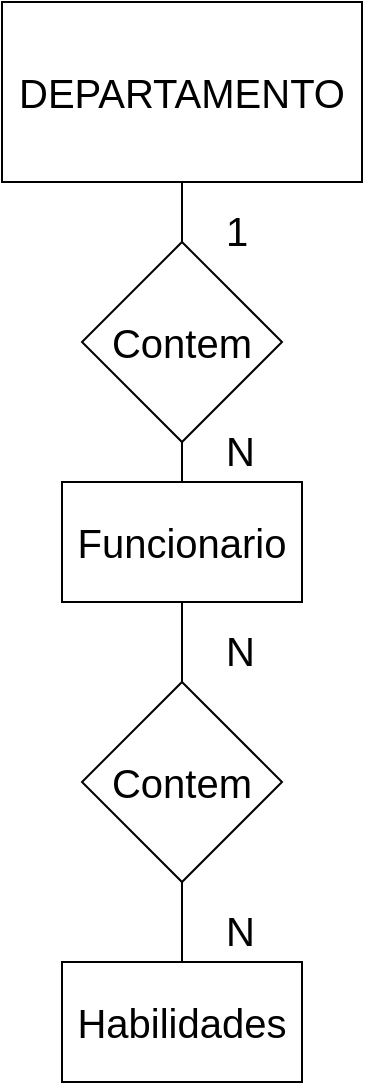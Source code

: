 <mxfile version="10.9.5" type="device"><diagram id="hiDCFes6bcCZZSqalOTd" name="Conceitual"><mxGraphModel dx="926" dy="628" grid="1" gridSize="10" guides="1" tooltips="1" connect="1" arrows="1" fold="1" page="1" pageScale="1" pageWidth="827" pageHeight="1169" math="0" shadow="0"><root><mxCell id="0"/><mxCell id="1" parent="0"/><mxCell id="bo3gVZNKqQ2L_hmLtKzX-1" value="&lt;font style=&quot;font-size: 20px&quot;&gt;DEPARTAMENTO&lt;/font&gt;" style="rounded=0;whiteSpace=wrap;html=1;" vertex="1" parent="1"><mxGeometry x="323" y="140" width="180" height="90" as="geometry"/></mxCell><mxCell id="bo3gVZNKqQ2L_hmLtKzX-4" value="&lt;span style=&quot;font-size: 20px&quot;&gt;Habilidades&lt;/span&gt;" style="rounded=0;whiteSpace=wrap;html=1;" vertex="1" parent="1"><mxGeometry x="353" y="620" width="120" height="60" as="geometry"/></mxCell><mxCell id="bo3gVZNKqQ2L_hmLtKzX-6" value="" style="endArrow=none;html=1;entryX=0.5;entryY=1;entryDx=0;entryDy=0;exitX=0.5;exitY=0;exitDx=0;exitDy=0;" edge="1" parent="1" source="bo3gVZNKqQ2L_hmLtKzX-3" target="bo3gVZNKqQ2L_hmLtKzX-1"><mxGeometry width="50" height="50" relative="1" as="geometry"><mxPoint x="370" y="280" as="sourcePoint"/><mxPoint x="420" y="230" as="targetPoint"/></mxGeometry></mxCell><mxCell id="bo3gVZNKqQ2L_hmLtKzX-5" value="&lt;font style=&quot;font-size: 20px&quot;&gt;Contem&lt;/font&gt;" style="rhombus;whiteSpace=wrap;html=1;" vertex="1" parent="1"><mxGeometry x="363" y="480" width="100" height="100" as="geometry"/></mxCell><mxCell id="bo3gVZNKqQ2L_hmLtKzX-7" value="" style="endArrow=none;html=1;entryX=0.5;entryY=1;entryDx=0;entryDy=0;exitX=0.5;exitY=0;exitDx=0;exitDy=0;" edge="1" parent="1" source="bo3gVZNKqQ2L_hmLtKzX-4" target="bo3gVZNKqQ2L_hmLtKzX-5"><mxGeometry width="50" height="50" relative="1" as="geometry"><mxPoint x="413" y="620" as="sourcePoint"/><mxPoint x="413" y="230" as="targetPoint"/></mxGeometry></mxCell><mxCell id="bo3gVZNKqQ2L_hmLtKzX-3" value="&lt;font style=&quot;font-size: 20px&quot;&gt;Contem&lt;/font&gt;" style="rhombus;whiteSpace=wrap;html=1;" vertex="1" parent="1"><mxGeometry x="363" y="260" width="100" height="100" as="geometry"/></mxCell><mxCell id="bo3gVZNKqQ2L_hmLtKzX-8" value="" style="endArrow=none;html=1;entryX=0.5;entryY=1;entryDx=0;entryDy=0;exitX=0.5;exitY=0;exitDx=0;exitDy=0;" edge="1" parent="1" source="bo3gVZNKqQ2L_hmLtKzX-2" target="bo3gVZNKqQ2L_hmLtKzX-3"><mxGeometry width="50" height="50" relative="1" as="geometry"><mxPoint x="413" y="480" as="sourcePoint"/><mxPoint x="413" y="230" as="targetPoint"/></mxGeometry></mxCell><mxCell id="bo3gVZNKqQ2L_hmLtKzX-2" value="&lt;font style=&quot;font-size: 20px&quot;&gt;Funcionario&lt;/font&gt;" style="rounded=0;whiteSpace=wrap;html=1;" vertex="1" parent="1"><mxGeometry x="353" y="380" width="120" height="60" as="geometry"/></mxCell><mxCell id="bo3gVZNKqQ2L_hmLtKzX-9" value="" style="endArrow=none;html=1;entryX=0.5;entryY=1;entryDx=0;entryDy=0;exitX=0.5;exitY=0;exitDx=0;exitDy=0;" edge="1" parent="1" source="bo3gVZNKqQ2L_hmLtKzX-5" target="bo3gVZNKqQ2L_hmLtKzX-2"><mxGeometry width="50" height="50" relative="1" as="geometry"><mxPoint x="413" y="480" as="sourcePoint"/><mxPoint x="413" y="360" as="targetPoint"/></mxGeometry></mxCell><mxCell id="bo3gVZNKqQ2L_hmLtKzX-11" value="&lt;font style=&quot;font-size: 20px&quot;&gt;1&lt;/font&gt;" style="text;html=1;resizable=0;points=[];autosize=1;align=left;verticalAlign=top;spacingTop=-4;" vertex="1" parent="1"><mxGeometry x="433" y="240" width="30" height="20" as="geometry"/></mxCell><mxCell id="bo3gVZNKqQ2L_hmLtKzX-12" value="&lt;span style=&quot;font-size: 20px&quot;&gt;N&lt;/span&gt;" style="text;html=1;resizable=0;points=[];autosize=1;align=left;verticalAlign=top;spacingTop=-4;" vertex="1" parent="1"><mxGeometry x="433" y="350" width="30" height="20" as="geometry"/></mxCell><mxCell id="bo3gVZNKqQ2L_hmLtKzX-13" value="&lt;span style=&quot;font-size: 20px&quot;&gt;N&lt;/span&gt;" style="text;html=1;resizable=0;points=[];autosize=1;align=left;verticalAlign=top;spacingTop=-4;" vertex="1" parent="1"><mxGeometry x="433" y="450" width="30" height="20" as="geometry"/></mxCell><mxCell id="bo3gVZNKqQ2L_hmLtKzX-14" value="&lt;span style=&quot;font-size: 20px&quot;&gt;N&lt;/span&gt;" style="text;html=1;resizable=0;points=[];autosize=1;align=left;verticalAlign=top;spacingTop=-4;" vertex="1" parent="1"><mxGeometry x="433" y="590" width="30" height="20" as="geometry"/></mxCell></root></mxGraphModel></diagram><diagram id="3tm0fOLEE6x0aSvqKC2s" name="Logico"><mxGraphModel dx="926" dy="628" grid="1" gridSize="10" guides="1" tooltips="1" connect="1" arrows="1" fold="1" page="1" pageScale="1" pageWidth="827" pageHeight="1169" math="0" shadow="0"><root><mxCell id="fDnpp3D0ZDg6oYYXZjt8-0"/><mxCell id="fDnpp3D0ZDg6oYYXZjt8-1" parent="fDnpp3D0ZDg6oYYXZjt8-0"/><mxCell id="fDnpp3D0ZDg6oYYXZjt8-2" value="HABILIDADES" style="swimlane;fontStyle=0;childLayout=stackLayout;horizontal=1;startSize=26;fillColor=#e0e0e0;horizontalStack=0;resizeParent=1;resizeParentMax=0;resizeLast=0;collapsible=1;marginBottom=0;swimlaneFillColor=#ffffff;align=center;fontSize=14;" vertex="1" parent="fDnpp3D0ZDg6oYYXZjt8-1"><mxGeometry x="330" y="240" width="160" height="82" as="geometry"/></mxCell><mxCell id="fDnpp3D0ZDg6oYYXZjt8-3" value="IdHabilidades: int" style="shape=partialRectangle;top=0;left=0;right=0;bottom=1;align=left;verticalAlign=middle;fillColor=none;spacingLeft=34;spacingRight=4;overflow=hidden;rotatable=0;points=[[0,0.5],[1,0.5]];portConstraint=eastwest;dropTarget=0;fontStyle=5;fontSize=12;" vertex="1" parent="fDnpp3D0ZDg6oYYXZjt8-2"><mxGeometry y="26" width="160" height="30" as="geometry"/></mxCell><mxCell id="fDnpp3D0ZDg6oYYXZjt8-4" value="PK" style="shape=partialRectangle;top=0;left=0;bottom=0;fillColor=none;align=left;verticalAlign=middle;spacingLeft=4;spacingRight=4;overflow=hidden;rotatable=0;points=[];portConstraint=eastwest;part=1;fontSize=12;" vertex="1" connectable="0" parent="fDnpp3D0ZDg6oYYXZjt8-3"><mxGeometry width="30" height="30" as="geometry"/></mxCell><mxCell id="fDnpp3D0ZDg6oYYXZjt8-5" value="Skills: string" style="shape=partialRectangle;top=0;left=0;right=0;bottom=0;align=left;verticalAlign=top;fillColor=none;spacingLeft=34;spacingRight=4;overflow=hidden;rotatable=0;points=[[0,0.5],[1,0.5]];portConstraint=eastwest;dropTarget=0;fontSize=12;" vertex="1" parent="fDnpp3D0ZDg6oYYXZjt8-2"><mxGeometry y="56" width="160" height="26" as="geometry"/></mxCell><mxCell id="fDnpp3D0ZDg6oYYXZjt8-6" value="" style="shape=partialRectangle;top=0;left=0;bottom=0;fillColor=none;align=left;verticalAlign=top;spacingLeft=4;spacingRight=4;overflow=hidden;rotatable=0;points=[];portConstraint=eastwest;part=1;fontSize=12;" vertex="1" connectable="0" parent="fDnpp3D0ZDg6oYYXZjt8-5"><mxGeometry width="30" height="26" as="geometry"/></mxCell><mxCell id="fDnpp3D0ZDg6oYYXZjt8-13" value="DEPARTAMENTO" style="swimlane;fontStyle=0;childLayout=stackLayout;horizontal=1;startSize=26;fillColor=#e0e0e0;horizontalStack=0;resizeParent=1;resizeParentMax=0;resizeLast=0;collapsible=1;marginBottom=0;swimlaneFillColor=#ffffff;align=center;fontSize=14;" vertex="1" parent="fDnpp3D0ZDg6oYYXZjt8-1"><mxGeometry x="10" y="240" width="200" height="82" as="geometry"/></mxCell><mxCell id="fDnpp3D0ZDg6oYYXZjt8-14" value="IdDepartamento: int" style="shape=partialRectangle;top=0;left=0;right=0;bottom=1;align=left;verticalAlign=middle;fillColor=none;spacingLeft=34;spacingRight=4;overflow=hidden;rotatable=0;points=[[0,0.5],[1,0.5]];portConstraint=eastwest;dropTarget=0;fontStyle=5;fontSize=12;" vertex="1" parent="fDnpp3D0ZDg6oYYXZjt8-13"><mxGeometry y="26" width="200" height="30" as="geometry"/></mxCell><mxCell id="fDnpp3D0ZDg6oYYXZjt8-15" value="PK" style="shape=partialRectangle;top=0;left=0;bottom=0;fillColor=none;align=left;verticalAlign=middle;spacingLeft=4;spacingRight=4;overflow=hidden;rotatable=0;points=[];portConstraint=eastwest;part=1;fontSize=12;" vertex="1" connectable="0" parent="fDnpp3D0ZDg6oYYXZjt8-14"><mxGeometry width="30" height="30" as="geometry"/></mxCell><mxCell id="fDnpp3D0ZDg6oYYXZjt8-16" value="NomeDepartamento: string" style="shape=partialRectangle;top=0;left=0;right=0;bottom=0;align=left;verticalAlign=top;fillColor=none;spacingLeft=34;spacingRight=4;overflow=hidden;rotatable=0;points=[[0,0.5],[1,0.5]];portConstraint=eastwest;dropTarget=0;fontSize=12;" vertex="1" parent="fDnpp3D0ZDg6oYYXZjt8-13"><mxGeometry y="56" width="200" height="26" as="geometry"/></mxCell><mxCell id="fDnpp3D0ZDg6oYYXZjt8-17" value="" style="shape=partialRectangle;top=0;left=0;bottom=0;fillColor=none;align=left;verticalAlign=top;spacingLeft=4;spacingRight=4;overflow=hidden;rotatable=0;points=[];portConstraint=eastwest;part=1;fontSize=12;" vertex="1" connectable="0" parent="fDnpp3D0ZDg6oYYXZjt8-16"><mxGeometry width="30" height="26" as="geometry"/></mxCell><mxCell id="fDnpp3D0ZDg6oYYXZjt8-25" value="FUNCIONARIO/HABILIDADES" style="swimlane;fontStyle=0;childLayout=stackLayout;horizontal=1;startSize=26;fillColor=#e0e0e0;horizontalStack=0;resizeParent=1;resizeParentMax=0;resizeLast=0;collapsible=1;marginBottom=0;swimlaneFillColor=#ffffff;align=center;fontSize=14;" vertex="1" parent="fDnpp3D0ZDg6oYYXZjt8-1"><mxGeometry x="560" y="237" width="210" height="82" as="geometry"/></mxCell><mxCell id="fDnpp3D0ZDg6oYYXZjt8-26" value="IdFuncionario: int" style="shape=partialRectangle;top=0;left=0;right=0;bottom=1;align=left;verticalAlign=middle;fillColor=none;spacingLeft=34;spacingRight=4;overflow=hidden;rotatable=0;points=[[0,0.5],[1,0.5]];portConstraint=eastwest;dropTarget=0;fontStyle=5;fontSize=12;" vertex="1" parent="fDnpp3D0ZDg6oYYXZjt8-25"><mxGeometry y="26" width="210" height="30" as="geometry"/></mxCell><mxCell id="fDnpp3D0ZDg6oYYXZjt8-27" value="FK" style="shape=partialRectangle;top=0;left=0;bottom=0;fillColor=none;align=left;verticalAlign=middle;spacingLeft=4;spacingRight=4;overflow=hidden;rotatable=0;points=[];portConstraint=eastwest;part=1;fontSize=12;" vertex="1" connectable="0" parent="fDnpp3D0ZDg6oYYXZjt8-26"><mxGeometry width="30" height="30" as="geometry"/></mxCell><mxCell id="fDnpp3D0ZDg6oYYXZjt8-28" value="IdHabilidades: int" style="shape=partialRectangle;top=0;left=0;right=0;bottom=0;align=left;verticalAlign=top;fillColor=none;spacingLeft=34;spacingRight=4;overflow=hidden;rotatable=0;points=[[0,0.5],[1,0.5]];portConstraint=eastwest;dropTarget=0;fontSize=12;" vertex="1" parent="fDnpp3D0ZDg6oYYXZjt8-25"><mxGeometry y="56" width="210" height="26" as="geometry"/></mxCell><mxCell id="fDnpp3D0ZDg6oYYXZjt8-29" value="FK" style="shape=partialRectangle;top=0;left=0;bottom=0;fillColor=none;align=left;verticalAlign=top;spacingLeft=4;spacingRight=4;overflow=hidden;rotatable=0;points=[];portConstraint=eastwest;part=1;fontSize=12;" vertex="1" connectable="0" parent="fDnpp3D0ZDg6oYYXZjt8-28"><mxGeometry width="30" height="26" as="geometry"/></mxCell><mxCell id="fDnpp3D0ZDg6oYYXZjt8-36" value="FUNCIONARIO" style="swimlane;fontStyle=0;childLayout=stackLayout;horizontal=1;startSize=26;fillColor=#e0e0e0;horizontalStack=0;resizeParent=1;resizeParentMax=0;resizeLast=0;collapsible=1;marginBottom=0;swimlaneFillColor=#ffffff;align=center;fontSize=14;" vertex="1" parent="fDnpp3D0ZDg6oYYXZjt8-1"><mxGeometry x="333" y="409" width="160" height="134" as="geometry"/></mxCell><mxCell id="fDnpp3D0ZDg6oYYXZjt8-37" value="IdFuncionario: int" style="shape=partialRectangle;top=0;left=0;right=0;bottom=1;align=left;verticalAlign=middle;fillColor=none;spacingLeft=34;spacingRight=4;overflow=hidden;rotatable=0;points=[[0,0.5],[1,0.5]];portConstraint=eastwest;dropTarget=0;fontStyle=5;fontSize=12;" vertex="1" parent="fDnpp3D0ZDg6oYYXZjt8-36"><mxGeometry y="26" width="160" height="30" as="geometry"/></mxCell><mxCell id="fDnpp3D0ZDg6oYYXZjt8-38" value="PK" style="shape=partialRectangle;top=0;left=0;bottom=0;fillColor=none;align=left;verticalAlign=middle;spacingLeft=4;spacingRight=4;overflow=hidden;rotatable=0;points=[];portConstraint=eastwest;part=1;fontSize=12;" vertex="1" connectable="0" parent="fDnpp3D0ZDg6oYYXZjt8-37"><mxGeometry width="30" height="30" as="geometry"/></mxCell><mxCell id="fDnpp3D0ZDg6oYYXZjt8-39" value="Nome: string" style="shape=partialRectangle;top=0;left=0;right=0;bottom=0;align=left;verticalAlign=top;fillColor=none;spacingLeft=34;spacingRight=4;overflow=hidden;rotatable=0;points=[[0,0.5],[1,0.5]];portConstraint=eastwest;dropTarget=0;fontSize=12;" vertex="1" parent="fDnpp3D0ZDg6oYYXZjt8-36"><mxGeometry y="56" width="160" height="26" as="geometry"/></mxCell><mxCell id="fDnpp3D0ZDg6oYYXZjt8-40" value="" style="shape=partialRectangle;top=0;left=0;bottom=0;fillColor=none;align=left;verticalAlign=top;spacingLeft=4;spacingRight=4;overflow=hidden;rotatable=0;points=[];portConstraint=eastwest;part=1;fontSize=12;" vertex="1" connectable="0" parent="fDnpp3D0ZDg6oYYXZjt8-39"><mxGeometry width="30" height="26" as="geometry"/></mxCell><mxCell id="fDnpp3D0ZDg6oYYXZjt8-41" value="IdDepartamento: int" style="shape=partialRectangle;top=0;left=0;right=0;bottom=0;align=left;verticalAlign=top;fillColor=none;spacingLeft=34;spacingRight=4;overflow=hidden;rotatable=0;points=[[0,0.5],[1,0.5]];portConstraint=eastwest;dropTarget=0;fontSize=12;" vertex="1" parent="fDnpp3D0ZDg6oYYXZjt8-36"><mxGeometry y="82" width="160" height="26" as="geometry"/></mxCell><mxCell id="fDnpp3D0ZDg6oYYXZjt8-42" value="FK" style="shape=partialRectangle;top=0;left=0;bottom=0;fillColor=none;align=left;verticalAlign=top;spacingLeft=4;spacingRight=4;overflow=hidden;rotatable=0;points=[];portConstraint=eastwest;part=1;fontSize=12;" vertex="1" connectable="0" parent="fDnpp3D0ZDg6oYYXZjt8-41"><mxGeometry width="30" height="26" as="geometry"/></mxCell><mxCell id="fDnpp3D0ZDg6oYYXZjt8-43" value="Salario:  float" style="shape=partialRectangle;top=0;left=0;right=0;bottom=0;align=left;verticalAlign=top;fillColor=none;spacingLeft=34;spacingRight=4;overflow=hidden;rotatable=0;points=[[0,0.5],[1,0.5]];portConstraint=eastwest;dropTarget=0;fontSize=12;" vertex="1" parent="fDnpp3D0ZDg6oYYXZjt8-36"><mxGeometry y="108" width="160" height="26" as="geometry"/></mxCell><mxCell id="fDnpp3D0ZDg6oYYXZjt8-44" value="" style="shape=partialRectangle;top=0;left=0;bottom=0;fillColor=none;align=left;verticalAlign=top;spacingLeft=4;spacingRight=4;overflow=hidden;rotatable=0;points=[];portConstraint=eastwest;part=1;fontSize=12;" vertex="1" connectable="0" parent="fDnpp3D0ZDg6oYYXZjt8-43"><mxGeometry width="30" height="26" as="geometry"/></mxCell><mxCell id="fDnpp3D0ZDg6oYYXZjt8-47" value="" style="endArrow=none;html=1;entryX=0.485;entryY=1.038;entryDx=0;entryDy=0;entryPerimeter=0;exitX=0;exitY=0.5;exitDx=0;exitDy=0;" edge="1" parent="fDnpp3D0ZDg6oYYXZjt8-1" source="fDnpp3D0ZDg6oYYXZjt8-41" target="fDnpp3D0ZDg6oYYXZjt8-16"><mxGeometry width="50" height="50" relative="1" as="geometry"><mxPoint x="107" y="500" as="sourcePoint"/><mxPoint x="150" y="390" as="targetPoint"/><Array as="points"><mxPoint x="107" y="504"/></Array></mxGeometry></mxCell><mxCell id="fDnpp3D0ZDg6oYYXZjt8-48" value="" style="endArrow=none;html=1;entryX=0.519;entryY=1.192;entryDx=0;entryDy=0;entryPerimeter=0;exitX=0.5;exitY=0;exitDx=0;exitDy=0;" edge="1" parent="fDnpp3D0ZDg6oYYXZjt8-1" source="fDnpp3D0ZDg6oYYXZjt8-36" target="fDnpp3D0ZDg6oYYXZjt8-5"><mxGeometry width="50" height="50" relative="1" as="geometry"><mxPoint x="388" y="390.5" as="sourcePoint"/><mxPoint x="438" y="340.5" as="targetPoint"/></mxGeometry></mxCell><mxCell id="fDnpp3D0ZDg6oYYXZjt8-49" value="" style="endArrow=none;html=1;exitX=1;exitY=0.5;exitDx=0;exitDy=0;" edge="1" parent="fDnpp3D0ZDg6oYYXZjt8-1" source="fDnpp3D0ZDg6oYYXZjt8-37"><mxGeometry width="50" height="50" relative="1" as="geometry"><mxPoint x="640" y="500" as="sourcePoint"/><mxPoint x="670" y="320" as="targetPoint"/><Array as="points"><mxPoint x="670" y="450"/><mxPoint x="670" y="320"/></Array></mxGeometry></mxCell></root></mxGraphModel></diagram></mxfile>